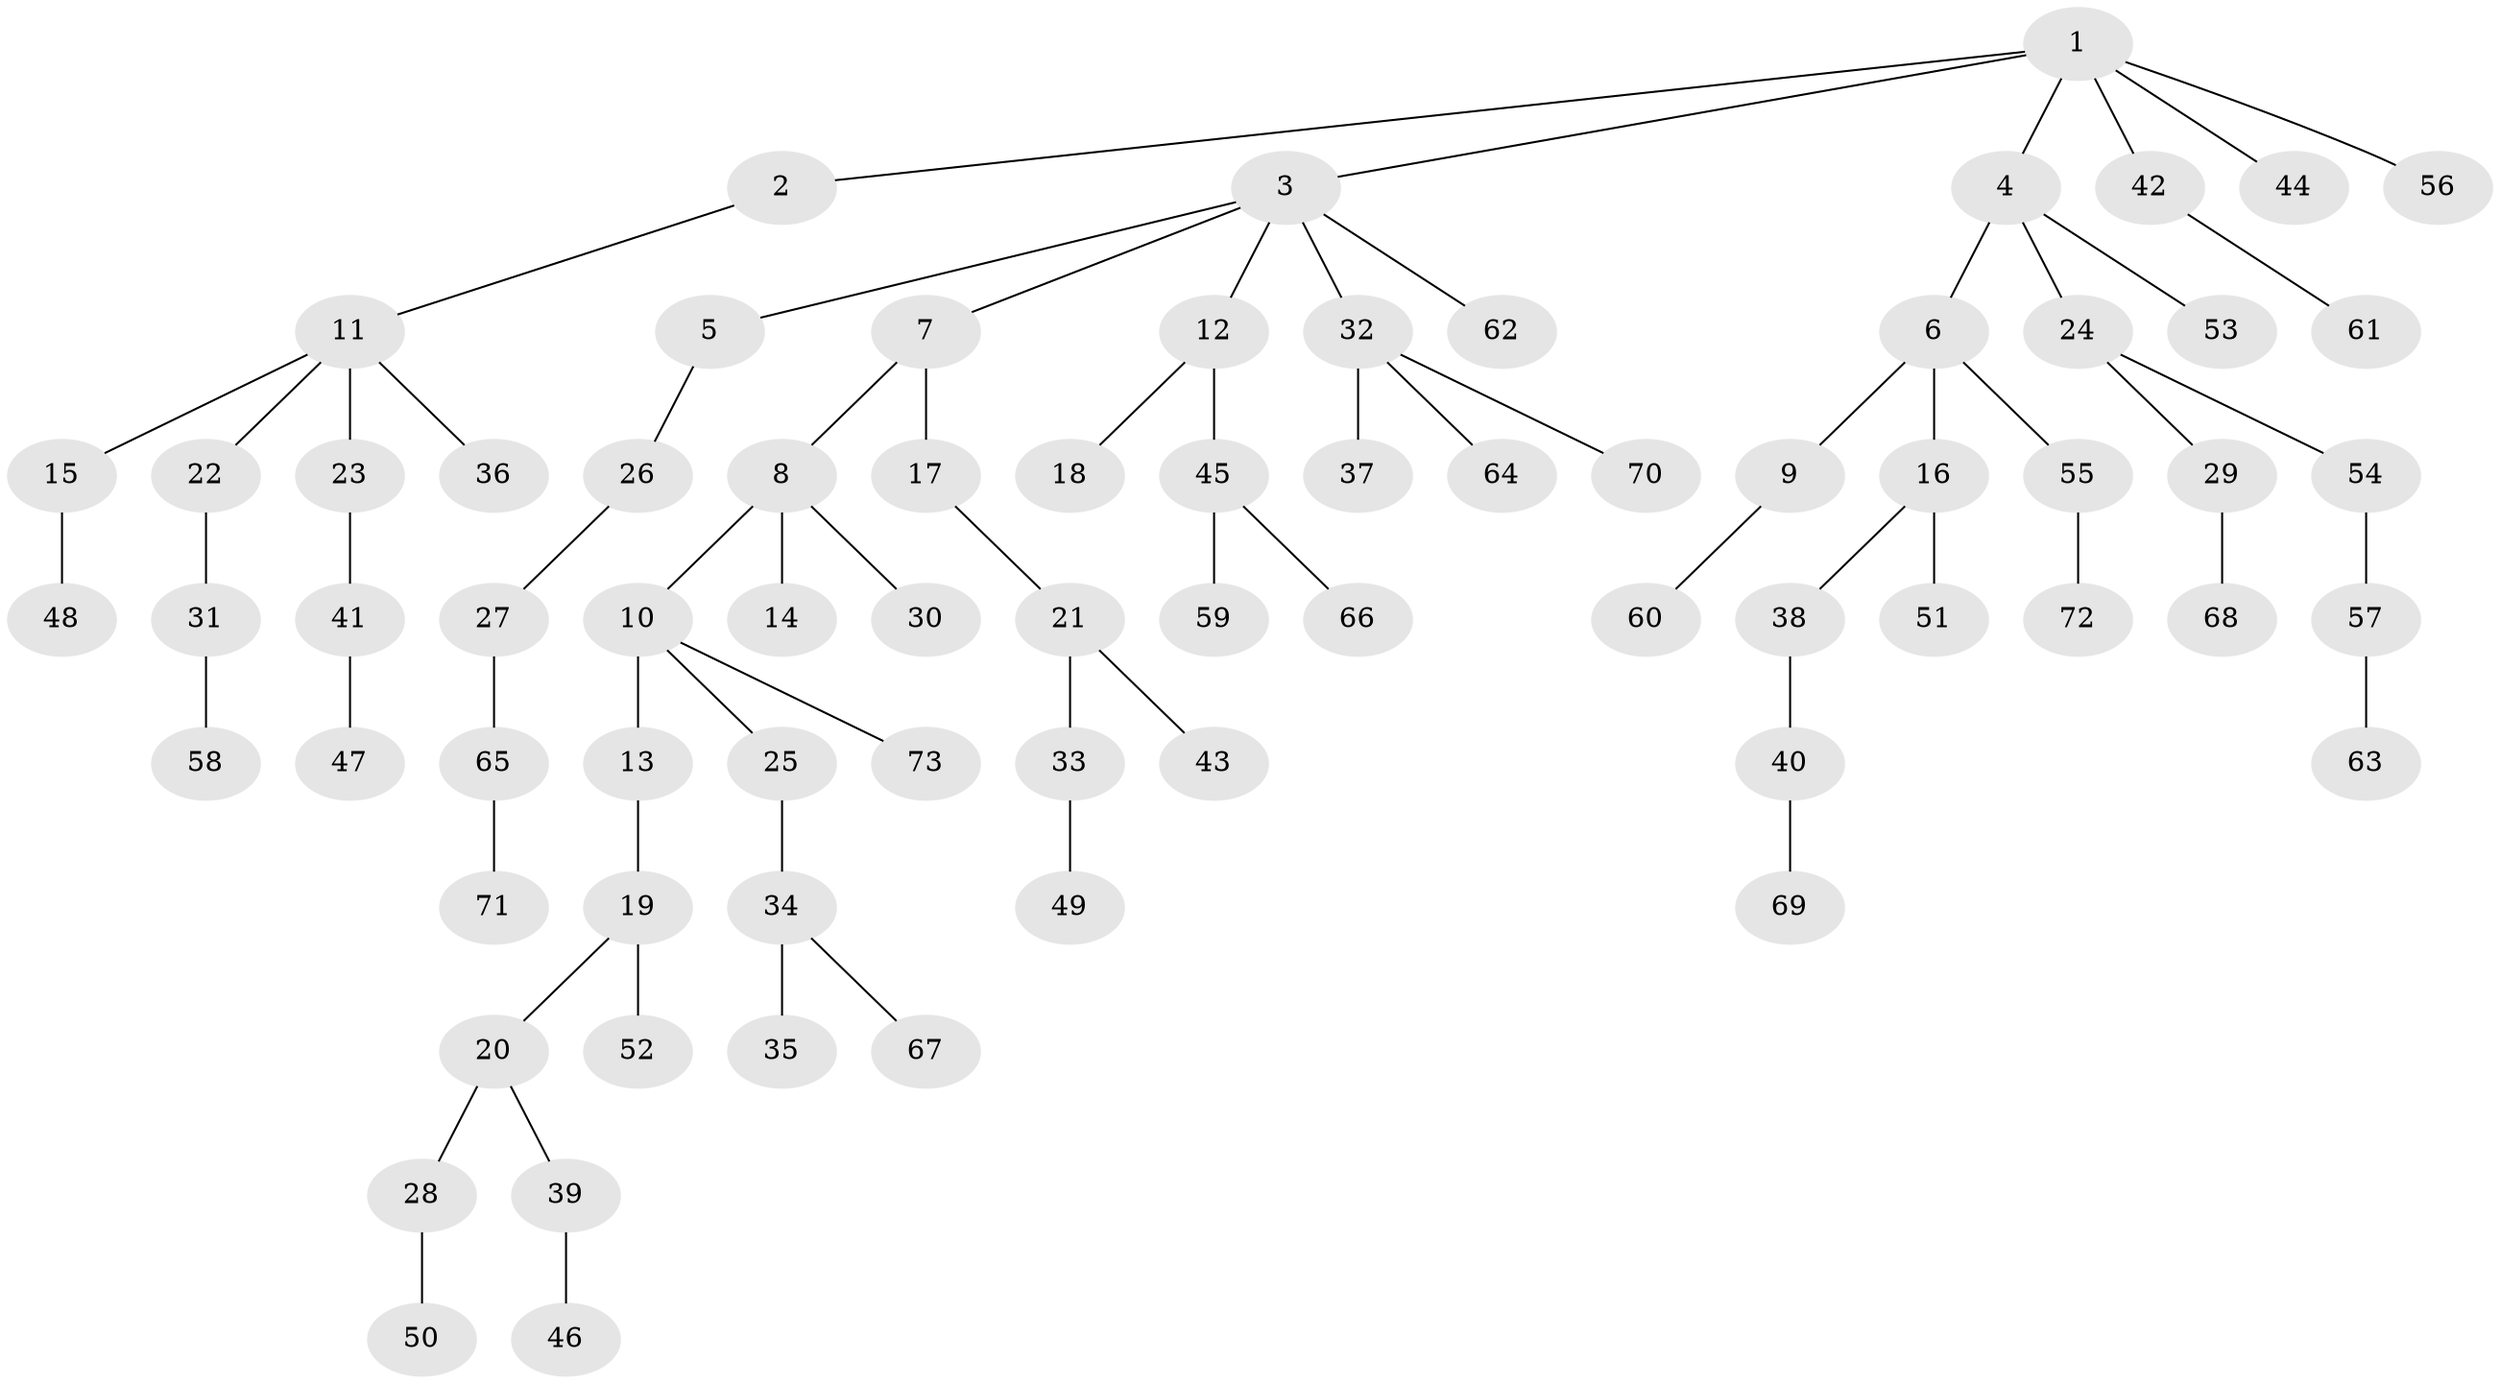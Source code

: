 // Generated by graph-tools (version 1.1) at 2025/02/03/09/25 03:02:24]
// undirected, 73 vertices, 72 edges
graph export_dot {
graph [start="1"]
  node [color=gray90,style=filled];
  1;
  2;
  3;
  4;
  5;
  6;
  7;
  8;
  9;
  10;
  11;
  12;
  13;
  14;
  15;
  16;
  17;
  18;
  19;
  20;
  21;
  22;
  23;
  24;
  25;
  26;
  27;
  28;
  29;
  30;
  31;
  32;
  33;
  34;
  35;
  36;
  37;
  38;
  39;
  40;
  41;
  42;
  43;
  44;
  45;
  46;
  47;
  48;
  49;
  50;
  51;
  52;
  53;
  54;
  55;
  56;
  57;
  58;
  59;
  60;
  61;
  62;
  63;
  64;
  65;
  66;
  67;
  68;
  69;
  70;
  71;
  72;
  73;
  1 -- 2;
  1 -- 3;
  1 -- 4;
  1 -- 42;
  1 -- 44;
  1 -- 56;
  2 -- 11;
  3 -- 5;
  3 -- 7;
  3 -- 12;
  3 -- 32;
  3 -- 62;
  4 -- 6;
  4 -- 24;
  4 -- 53;
  5 -- 26;
  6 -- 9;
  6 -- 16;
  6 -- 55;
  7 -- 8;
  7 -- 17;
  8 -- 10;
  8 -- 14;
  8 -- 30;
  9 -- 60;
  10 -- 13;
  10 -- 25;
  10 -- 73;
  11 -- 15;
  11 -- 22;
  11 -- 23;
  11 -- 36;
  12 -- 18;
  12 -- 45;
  13 -- 19;
  15 -- 48;
  16 -- 38;
  16 -- 51;
  17 -- 21;
  19 -- 20;
  19 -- 52;
  20 -- 28;
  20 -- 39;
  21 -- 33;
  21 -- 43;
  22 -- 31;
  23 -- 41;
  24 -- 29;
  24 -- 54;
  25 -- 34;
  26 -- 27;
  27 -- 65;
  28 -- 50;
  29 -- 68;
  31 -- 58;
  32 -- 37;
  32 -- 64;
  32 -- 70;
  33 -- 49;
  34 -- 35;
  34 -- 67;
  38 -- 40;
  39 -- 46;
  40 -- 69;
  41 -- 47;
  42 -- 61;
  45 -- 59;
  45 -- 66;
  54 -- 57;
  55 -- 72;
  57 -- 63;
  65 -- 71;
}
